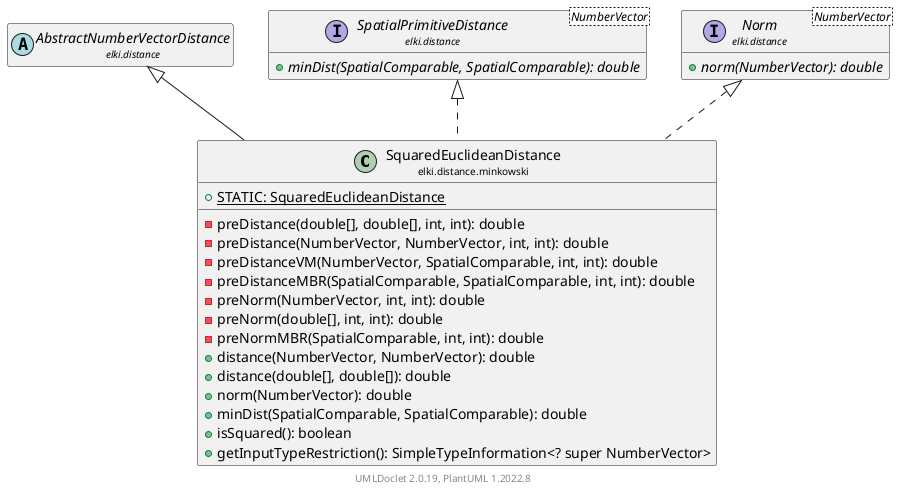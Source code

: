 @startuml
    remove .*\.(Instance|Par|Parameterizer|Factory)$
    set namespaceSeparator none
    hide empty fields
    hide empty methods

    class "<size:14>SquaredEuclideanDistance\n<size:10>elki.distance.minkowski" as elki.distance.minkowski.SquaredEuclideanDistance [[SquaredEuclideanDistance.html]] {
        {static} +STATIC: SquaredEuclideanDistance
        -preDistance(double[], double[], int, int): double
        -preDistance(NumberVector, NumberVector, int, int): double
        -preDistanceVM(NumberVector, SpatialComparable, int, int): double
        -preDistanceMBR(SpatialComparable, SpatialComparable, int, int): double
        -preNorm(NumberVector, int, int): double
        -preNorm(double[], int, int): double
        -preNormMBR(SpatialComparable, int, int): double
        +distance(NumberVector, NumberVector): double
        +distance(double[], double[]): double
        +norm(NumberVector): double
        +minDist(SpatialComparable, SpatialComparable): double
        +isSquared(): boolean
        +getInputTypeRestriction(): SimpleTypeInformation<? super NumberVector>
    }

    abstract class "<size:14>AbstractNumberVectorDistance\n<size:10>elki.distance" as elki.distance.AbstractNumberVectorDistance [[../AbstractNumberVectorDistance.html]]
    interface "<size:14>SpatialPrimitiveDistance\n<size:10>elki.distance" as elki.distance.SpatialPrimitiveDistance<NumberVector> [[../SpatialPrimitiveDistance.html]] {
        {abstract} +minDist(SpatialComparable, SpatialComparable): double
    }
    interface "<size:14>Norm\n<size:10>elki.distance" as elki.distance.Norm<NumberVector> [[../Norm.html]] {
        {abstract} +norm(NumberVector): double
    }
    class "<size:14>SquaredEuclideanDistance.Par\n<size:10>elki.distance.minkowski" as elki.distance.minkowski.SquaredEuclideanDistance.Par [[SquaredEuclideanDistance.Par.html]]

    elki.distance.AbstractNumberVectorDistance <|-- elki.distance.minkowski.SquaredEuclideanDistance
    elki.distance.SpatialPrimitiveDistance <|.. elki.distance.minkowski.SquaredEuclideanDistance
    elki.distance.Norm <|.. elki.distance.minkowski.SquaredEuclideanDistance
    elki.distance.minkowski.SquaredEuclideanDistance +-- elki.distance.minkowski.SquaredEuclideanDistance.Par

    center footer UMLDoclet 2.0.19, PlantUML 1.2022.8
@enduml
